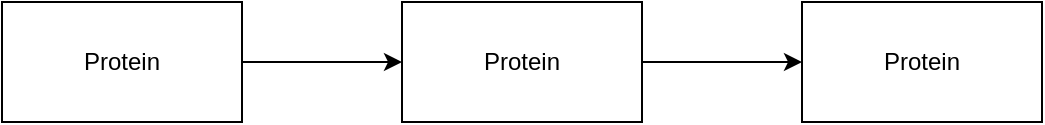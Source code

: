 <mxfile version="13.0.9" type="github">
  <diagram id="6a731a19-8d31-9384-78a2-239565b7b9f0" name="Page-1">
    <mxGraphModel dx="504" dy="920" grid="1" gridSize="10" guides="1" tooltips="1" connect="1" arrows="1" fold="1" page="1" pageScale="1" pageWidth="1169" pageHeight="827" background="#ffffff" math="0" shadow="0">
      <root>
        <mxCell id="0" />
        <mxCell id="1" parent="0" />
        <mxCell id="0ZZ3MTBLyb2L7DkTGc49-1546" value="" style="edgeStyle=orthogonalEdgeStyle;rounded=0;orthogonalLoop=1;jettySize=auto;html=1;" edge="1" parent="1" source="0ZZ3MTBLyb2L7DkTGc49-1544" target="0ZZ3MTBLyb2L7DkTGc49-1545">
          <mxGeometry relative="1" as="geometry" />
        </mxCell>
        <mxCell id="0ZZ3MTBLyb2L7DkTGc49-1544" value="Protein" style="rounded=0;whiteSpace=wrap;html=1;" vertex="1" parent="1">
          <mxGeometry x="1350" y="180" width="120" height="60" as="geometry" />
        </mxCell>
        <mxCell id="0ZZ3MTBLyb2L7DkTGc49-1548" value="" style="edgeStyle=orthogonalEdgeStyle;rounded=0;orthogonalLoop=1;jettySize=auto;html=1;" edge="1" parent="1" source="0ZZ3MTBLyb2L7DkTGc49-1545" target="0ZZ3MTBLyb2L7DkTGc49-1547">
          <mxGeometry relative="1" as="geometry" />
        </mxCell>
        <mxCell id="0ZZ3MTBLyb2L7DkTGc49-1545" value="Protein" style="rounded=0;whiteSpace=wrap;html=1;" vertex="1" parent="1">
          <mxGeometry x="1550" y="180" width="120" height="60" as="geometry" />
        </mxCell>
        <mxCell id="0ZZ3MTBLyb2L7DkTGc49-1547" value="Protein" style="rounded=0;whiteSpace=wrap;html=1;" vertex="1" parent="1">
          <mxGeometry x="1750" y="180" width="120" height="60" as="geometry" />
        </mxCell>
      </root>
    </mxGraphModel>
  </diagram>
</mxfile>
